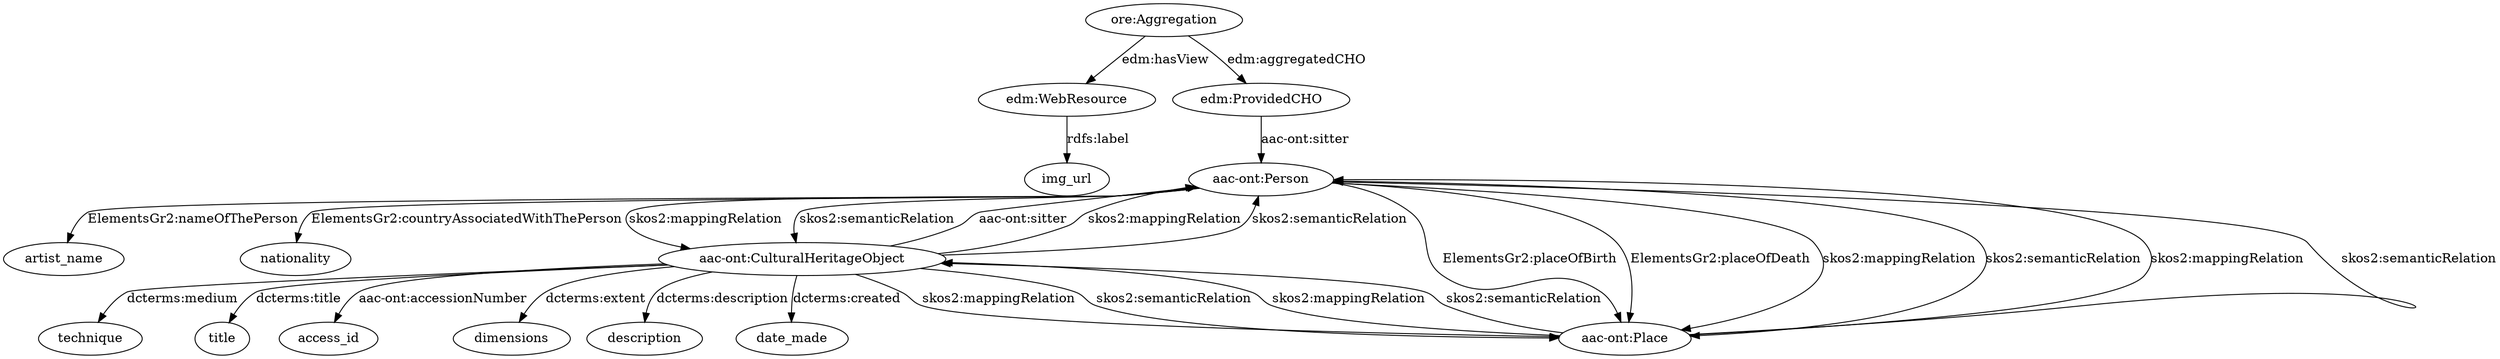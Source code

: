 digraph {
  artist_name [type=attribute_name,label=artist_name]
  "aac-ont:Person1" [type=class_uri,label="aac-ont:Person"]
  technique [type=attribute_name,label=technique]
  "aac-ont:CulturalHeritageObject1" [type=class_uri,label="aac-ont:CulturalHeritageObject"]
  img_url [type=attribute_name,label=img_url]
  "edm:WebResource1" [type=class_uri,label="edm:WebResource"]
  title [type=attribute_name,label=title]
  nationality [type=attribute_name,label=nationality]
  access_id [type=attribute_name,label=access_id]
  dimensions [type=attribute_name,label=dimensions]
  description [type=attribute_name,label=description]
  date_made [type=attribute_name,label=date_made]
  "aac-ont:Place" [type=class_uri,label="aac-ont:Place"]
  "edm:ProvidedCHO" [type=class_uri,label="edm:ProvidedCHO"]
  "ore:Aggregation" [type=class_uri,label="ore:Aggregation"]
  "aac-ont:Person1" -> artist_name [label="ElementsGr2:nameOfThePerson",type=st_property_uri]
  "aac-ont:CulturalHeritageObject1" -> technique [label="dcterms:medium",type=st_property_uri]
  "edm:WebResource1" -> img_url [label="rdfs:label",type=st_property_uri]
  "aac-ont:CulturalHeritageObject1" -> title [label="dcterms:title",type=st_property_uri]
  "aac-ont:Person1" -> nationality [label="ElementsGr2:countryAssociatedWithThePerson",type=st_property_uri]
  "aac-ont:CulturalHeritageObject1" -> access_id [label="aac-ont:accessionNumber",type=st_property_uri]
  "aac-ont:CulturalHeritageObject1" -> dimensions [label="dcterms:extent",type=st_property_uri]
  "aac-ont:CulturalHeritageObject1" -> description [label="dcterms:description",type=st_property_uri]
  "aac-ont:CulturalHeritageObject1" -> date_made [label="dcterms:created",type=st_property_uri]
  "aac-ont:CulturalHeritageObject1" -> "aac-ont:Person1" [label="aac-ont:sitter",type=direct_property_uri]
  "aac-ont:Person1" -> "aac-ont:Place" [label="ElementsGr2:placeOfBirth",type=direct_property_uri]
  "aac-ont:Person1" -> "aac-ont:Place" [label="ElementsGr2:placeOfDeath",type=direct_property_uri]
  "edm:ProvidedCHO" -> "aac-ont:Person1" [label="aac-ont:sitter",type=direct_property_uri]
  "ore:Aggregation" -> "edm:WebResource1" [label="edm:hasView",type=direct_property_uri]
  "ore:Aggregation" -> "edm:ProvidedCHO" [label="edm:aggregatedCHO",type=direct_property_uri]
  "aac-ont:Person1" -> "aac-ont:CulturalHeritageObject1" [label="skos2:mappingRelation",type=inherited]
  "aac-ont:Person1" -> "aac-ont:CulturalHeritageObject1" [label="skos2:semanticRelation",type=inherited]
  "aac-ont:Person1" -> "aac-ont:Place" [label="skos2:mappingRelation",type=inherited]
  "aac-ont:Person1" -> "aac-ont:Place" [label="skos2:semanticRelation",type=inherited]
  "aac-ont:CulturalHeritageObject1" -> "aac-ont:Person1" [label="skos2:mappingRelation",type=inherited]
  "aac-ont:CulturalHeritageObject1" -> "aac-ont:Person1" [label="skos2:semanticRelation",type=inherited]
  "aac-ont:CulturalHeritageObject1" -> "aac-ont:Place" [label="skos2:mappingRelation",type=inherited]
  "aac-ont:CulturalHeritageObject1" -> "aac-ont:Place" [label="skos2:semanticRelation",type=inherited]
  "aac-ont:Place" -> "aac-ont:Person1" [label="skos2:mappingRelation",type=inherited]
  "aac-ont:Place" -> "aac-ont:Person1" [label="skos2:semanticRelation",type=inherited]
  "aac-ont:Place" -> "aac-ont:CulturalHeritageObject1" [label="skos2:mappingRelation",type=inherited]
  "aac-ont:Place" -> "aac-ont:CulturalHeritageObject1" [label="skos2:semanticRelation",type=inherited]
}

